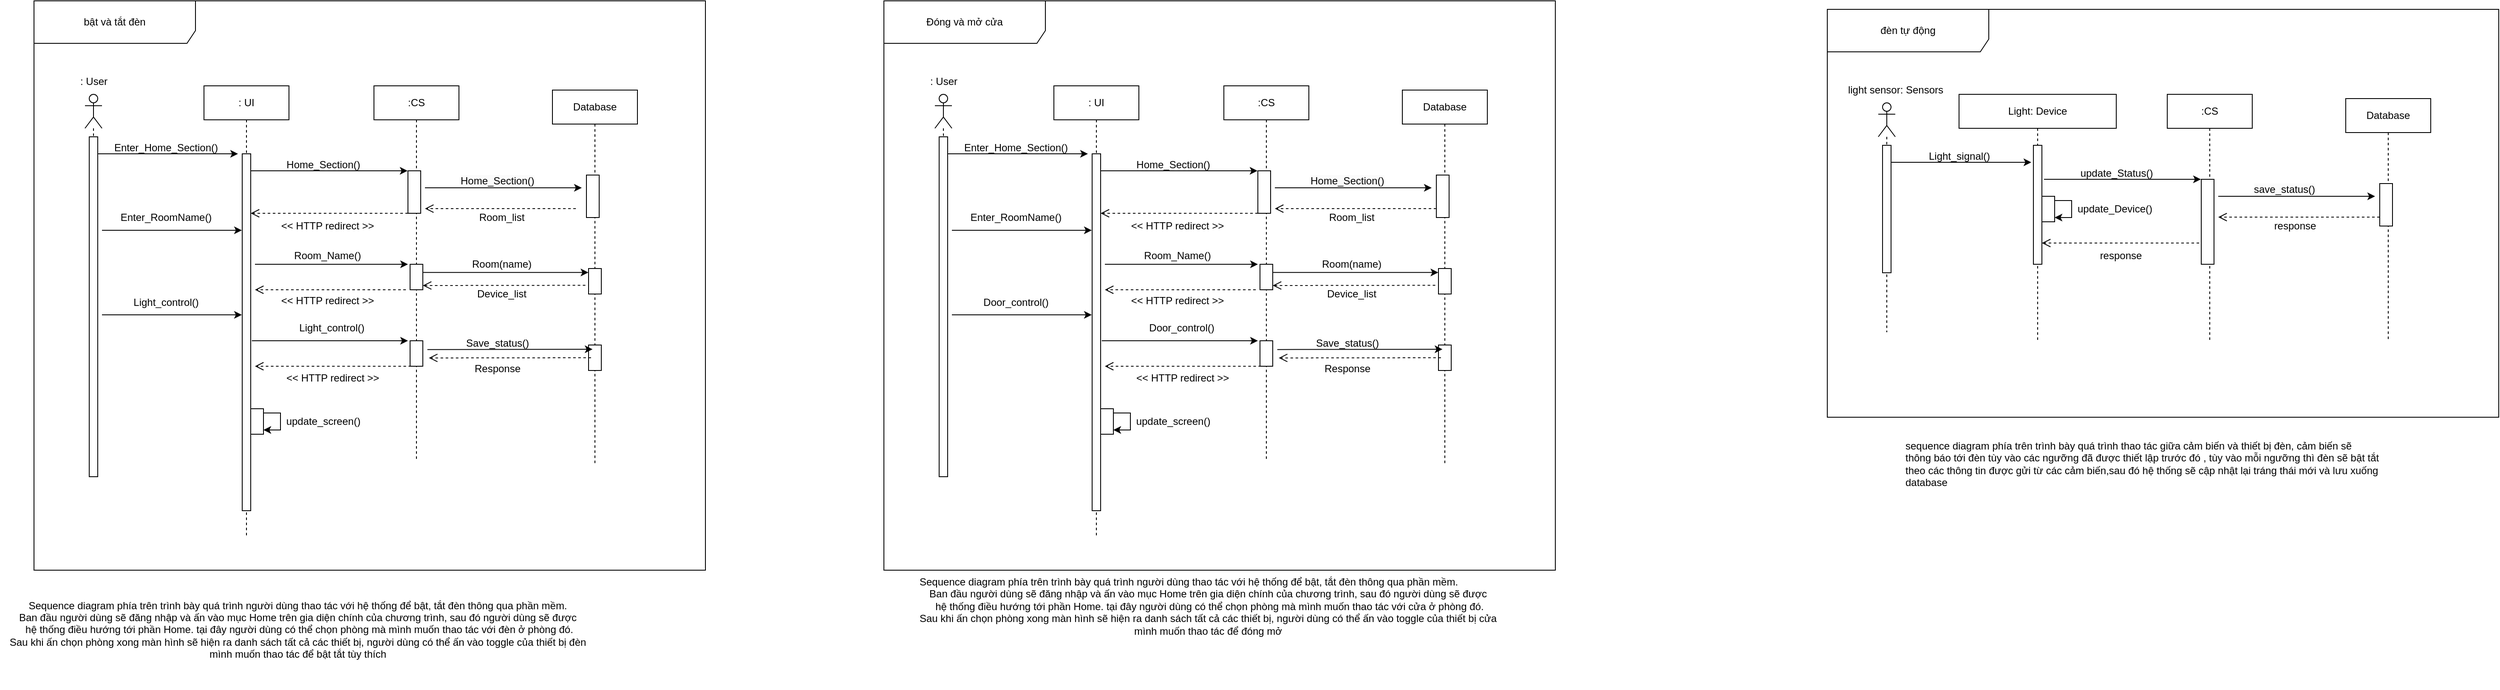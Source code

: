 <mxfile version="24.0.6" type="device">
  <diagram name="Page-1" id="2YBvvXClWsGukQMizWep">
    <mxGraphModel dx="2083" dy="1131" grid="1" gridSize="10" guides="1" tooltips="1" connect="1" arrows="1" fold="1" page="1" pageScale="1" pageWidth="850" pageHeight="1100" math="0" shadow="0">
      <root>
        <mxCell id="0" />
        <mxCell id="1" parent="0" />
        <mxCell id="_Eu1yd2ad-JNo8fmNDBH-31" value="bật và tắt đèn" style="shape=umlFrame;whiteSpace=wrap;html=1;pointerEvents=0;width=190;height=50;" parent="1" vertex="1">
          <mxGeometry x="100" y="180" width="790" height="670" as="geometry" />
        </mxCell>
        <mxCell id="_Eu1yd2ad-JNo8fmNDBH-32" value=": User" style="text;html=1;align=center;verticalAlign=middle;resizable=0;points=[];autosize=1;strokeColor=none;fillColor=none;" parent="1" vertex="1">
          <mxGeometry x="140" y="260" width="60" height="30" as="geometry" />
        </mxCell>
        <mxCell id="_Eu1yd2ad-JNo8fmNDBH-33" value="" style="shape=umlLifeline;perimeter=lifelinePerimeter;whiteSpace=wrap;html=1;container=1;dropTarget=0;collapsible=0;recursiveResize=0;outlineConnect=0;portConstraint=eastwest;newEdgeStyle={&quot;curved&quot;:0,&quot;rounded&quot;:0};participant=umlActor;" parent="1" vertex="1">
          <mxGeometry x="160" y="290" width="20" height="450" as="geometry" />
        </mxCell>
        <mxCell id="_Eu1yd2ad-JNo8fmNDBH-34" value="" style="html=1;points=[[0,0,0,0,5],[0,1,0,0,-5],[1,0,0,0,5],[1,1,0,0,-5]];perimeter=orthogonalPerimeter;outlineConnect=0;targetShapes=umlLifeline;portConstraint=eastwest;newEdgeStyle={&quot;curved&quot;:0,&quot;rounded&quot;:0};" parent="_Eu1yd2ad-JNo8fmNDBH-33" vertex="1">
          <mxGeometry x="5" y="50" width="10" height="400" as="geometry" />
        </mxCell>
        <mxCell id="_Eu1yd2ad-JNo8fmNDBH-35" value=":CS" style="shape=umlLifeline;perimeter=lifelinePerimeter;whiteSpace=wrap;html=1;container=1;dropTarget=0;collapsible=0;recursiveResize=0;outlineConnect=0;portConstraint=eastwest;newEdgeStyle={&quot;curved&quot;:0,&quot;rounded&quot;:0};" parent="1" vertex="1">
          <mxGeometry x="500" y="280" width="100" height="440" as="geometry" />
        </mxCell>
        <mxCell id="_Eu1yd2ad-JNo8fmNDBH-36" value="" style="html=1;points=[[0,0,0,0,5],[0,1,0,0,-5],[1,0,0,0,5],[1,1,0,0,-5]];perimeter=orthogonalPerimeter;outlineConnect=0;targetShapes=umlLifeline;portConstraint=eastwest;newEdgeStyle={&quot;curved&quot;:0,&quot;rounded&quot;:0};" parent="_Eu1yd2ad-JNo8fmNDBH-35" vertex="1">
          <mxGeometry x="40" y="100" width="15" height="50" as="geometry" />
        </mxCell>
        <mxCell id="_Eu1yd2ad-JNo8fmNDBH-37" value="" style="html=1;points=[[0,0,0,0,5],[0,1,0,0,-5],[1,0,0,0,5],[1,1,0,0,-5]];perimeter=orthogonalPerimeter;outlineConnect=0;targetShapes=umlLifeline;portConstraint=eastwest;newEdgeStyle={&quot;curved&quot;:0,&quot;rounded&quot;:0};" parent="_Eu1yd2ad-JNo8fmNDBH-35" vertex="1">
          <mxGeometry x="42.5" y="210" width="15" height="30" as="geometry" />
        </mxCell>
        <mxCell id="_Eu1yd2ad-JNo8fmNDBH-38" value="" style="html=1;points=[[0,0,0,0,5],[0,1,0,0,-5],[1,0,0,0,5],[1,1,0,0,-5]];perimeter=orthogonalPerimeter;outlineConnect=0;targetShapes=umlLifeline;portConstraint=eastwest;newEdgeStyle={&quot;curved&quot;:0,&quot;rounded&quot;:0};" parent="_Eu1yd2ad-JNo8fmNDBH-35" vertex="1">
          <mxGeometry x="42.5" y="300" width="15" height="30" as="geometry" />
        </mxCell>
        <mxCell id="_Eu1yd2ad-JNo8fmNDBH-39" value=": UI" style="shape=umlLifeline;perimeter=lifelinePerimeter;whiteSpace=wrap;html=1;container=1;dropTarget=0;collapsible=0;recursiveResize=0;outlineConnect=0;portConstraint=eastwest;newEdgeStyle={&quot;curved&quot;:0,&quot;rounded&quot;:0};" parent="1" vertex="1">
          <mxGeometry x="300" y="280" width="100" height="530" as="geometry" />
        </mxCell>
        <mxCell id="_Eu1yd2ad-JNo8fmNDBH-40" value="" style="html=1;points=[[0,0,0,0,5],[0,1,0,0,-5],[1,0,0,0,5],[1,1,0,0,-5]];perimeter=orthogonalPerimeter;outlineConnect=0;targetShapes=umlLifeline;portConstraint=eastwest;newEdgeStyle={&quot;curved&quot;:0,&quot;rounded&quot;:0};" parent="_Eu1yd2ad-JNo8fmNDBH-39" vertex="1">
          <mxGeometry x="45" y="80" width="10" height="420" as="geometry" />
        </mxCell>
        <mxCell id="_Eu1yd2ad-JNo8fmNDBH-75" value="" style="html=1;points=[[0,0,0,0,5],[0,1,0,0,-5],[1,0,0,0,5],[1,1,0,0,-5]];perimeter=orthogonalPerimeter;outlineConnect=0;targetShapes=umlLifeline;portConstraint=eastwest;newEdgeStyle={&quot;curved&quot;:0,&quot;rounded&quot;:0};" parent="_Eu1yd2ad-JNo8fmNDBH-39" vertex="1">
          <mxGeometry x="55" y="380" width="15" height="30" as="geometry" />
        </mxCell>
        <mxCell id="_Eu1yd2ad-JNo8fmNDBH-81" style="edgeStyle=orthogonalEdgeStyle;rounded=0;orthogonalLoop=1;jettySize=auto;html=1;curved=0;" parent="_Eu1yd2ad-JNo8fmNDBH-39" source="_Eu1yd2ad-JNo8fmNDBH-75" target="_Eu1yd2ad-JNo8fmNDBH-75" edge="1">
          <mxGeometry relative="1" as="geometry" />
        </mxCell>
        <mxCell id="_Eu1yd2ad-JNo8fmNDBH-41" value="" style="endArrow=classic;html=1;rounded=0;" parent="1" source="_Eu1yd2ad-JNo8fmNDBH-34" edge="1">
          <mxGeometry width="50" height="50" relative="1" as="geometry">
            <mxPoint x="330" y="410" as="sourcePoint" />
            <mxPoint x="340" y="360" as="targetPoint" />
          </mxGeometry>
        </mxCell>
        <mxCell id="_Eu1yd2ad-JNo8fmNDBH-42" value="Enter_Home_Section()" style="text;html=1;align=center;verticalAlign=middle;resizable=0;points=[];autosize=1;strokeColor=none;fillColor=none;" parent="1" vertex="1">
          <mxGeometry x="180" y="338" width="150" height="30" as="geometry" />
        </mxCell>
        <mxCell id="_Eu1yd2ad-JNo8fmNDBH-43" value="" style="endArrow=classic;html=1;rounded=0;" parent="1" edge="1">
          <mxGeometry width="50" height="50" relative="1" as="geometry">
            <mxPoint x="355" y="380" as="sourcePoint" />
            <mxPoint x="539.5" y="380" as="targetPoint" />
          </mxGeometry>
        </mxCell>
        <mxCell id="_Eu1yd2ad-JNo8fmNDBH-44" value="Home_Section()" style="text;html=1;align=center;verticalAlign=middle;resizable=0;points=[];autosize=1;strokeColor=none;fillColor=none;" parent="1" vertex="1">
          <mxGeometry x="385" y="358" width="110" height="30" as="geometry" />
        </mxCell>
        <mxCell id="_Eu1yd2ad-JNo8fmNDBH-45" value="" style="html=1;verticalAlign=bottom;endArrow=open;dashed=1;endSize=8;curved=0;rounded=0;exitX=0;exitY=1;exitDx=0;exitDy=-5;exitPerimeter=0;" parent="1" edge="1">
          <mxGeometry relative="1" as="geometry">
            <mxPoint x="540" y="430" as="sourcePoint" />
            <mxPoint x="355.0" y="430" as="targetPoint" />
          </mxGeometry>
        </mxCell>
        <mxCell id="_Eu1yd2ad-JNo8fmNDBH-46" value="&amp;lt;&amp;lt; HTTP redirect &amp;gt;&amp;gt;" style="text;html=1;align=center;verticalAlign=middle;resizable=0;points=[];autosize=1;strokeColor=none;fillColor=none;" parent="1" vertex="1">
          <mxGeometry x="380" y="430" width="130" height="30" as="geometry" />
        </mxCell>
        <mxCell id="_Eu1yd2ad-JNo8fmNDBH-47" value="" style="endArrow=classic;html=1;rounded=0;" parent="1" edge="1">
          <mxGeometry width="50" height="50" relative="1" as="geometry">
            <mxPoint x="360" y="490" as="sourcePoint" />
            <mxPoint x="540" y="490" as="targetPoint" />
            <Array as="points">
              <mxPoint x="450" y="490" />
            </Array>
          </mxGeometry>
        </mxCell>
        <mxCell id="_Eu1yd2ad-JNo8fmNDBH-48" value="Room_Name()" style="text;html=1;align=center;verticalAlign=middle;resizable=0;points=[];autosize=1;strokeColor=none;fillColor=none;" parent="1" vertex="1">
          <mxGeometry x="395" y="465" width="100" height="30" as="geometry" />
        </mxCell>
        <mxCell id="_Eu1yd2ad-JNo8fmNDBH-49" value="" style="html=1;verticalAlign=bottom;endArrow=open;dashed=1;endSize=8;curved=0;rounded=0;exitX=0;exitY=1;exitDx=0;exitDy=-5;exitPerimeter=0;" parent="1" edge="1">
          <mxGeometry relative="1" as="geometry">
            <mxPoint x="537.5" y="520" as="sourcePoint" />
            <mxPoint x="360" y="520" as="targetPoint" />
          </mxGeometry>
        </mxCell>
        <mxCell id="_Eu1yd2ad-JNo8fmNDBH-50" value="&amp;lt;&amp;lt; HTTP redirect &amp;gt;&amp;gt;" style="text;html=1;align=center;verticalAlign=middle;resizable=0;points=[];autosize=1;strokeColor=none;fillColor=none;" parent="1" vertex="1">
          <mxGeometry x="380" y="517.5" width="130" height="30" as="geometry" />
        </mxCell>
        <mxCell id="_Eu1yd2ad-JNo8fmNDBH-54" value="" style="endArrow=classic;html=1;rounded=0;" parent="1" edge="1">
          <mxGeometry width="50" height="50" relative="1" as="geometry">
            <mxPoint x="180" y="549.5" as="sourcePoint" />
            <mxPoint x="344.5" y="549.5" as="targetPoint" />
          </mxGeometry>
        </mxCell>
        <mxCell id="_Eu1yd2ad-JNo8fmNDBH-55" value="" style="endArrow=classic;html=1;rounded=0;" parent="1" edge="1">
          <mxGeometry width="50" height="50" relative="1" as="geometry">
            <mxPoint x="356.38" y="580" as="sourcePoint" />
            <mxPoint x="540" y="580" as="targetPoint" />
          </mxGeometry>
        </mxCell>
        <mxCell id="_Eu1yd2ad-JNo8fmNDBH-57" value="" style="html=1;verticalAlign=bottom;endArrow=open;dashed=1;endSize=8;curved=0;rounded=0;exitX=0;exitY=1;exitDx=0;exitDy=-5;exitPerimeter=0;" parent="1" edge="1">
          <mxGeometry relative="1" as="geometry">
            <mxPoint x="543.75" y="610" as="sourcePoint" />
            <mxPoint x="360" y="610" as="targetPoint" />
          </mxGeometry>
        </mxCell>
        <mxCell id="_Eu1yd2ad-JNo8fmNDBH-58" value="&lt;span style=&quot;text-align: center; text-wrap: nowrap;&quot;&gt;&amp;lt;&amp;lt; HTTP redirect &amp;gt;&amp;gt;&lt;/span&gt;" style="text;whiteSpace=wrap;html=1;" parent="1" vertex="1">
          <mxGeometry x="395" y="610" width="110" height="30" as="geometry" />
        </mxCell>
        <mxCell id="_Eu1yd2ad-JNo8fmNDBH-61" value="" style="endArrow=classic;html=1;rounded=0;" parent="1" edge="1">
          <mxGeometry width="50" height="50" relative="1" as="geometry">
            <mxPoint x="180" y="450" as="sourcePoint" />
            <mxPoint x="344.5" y="450" as="targetPoint" />
          </mxGeometry>
        </mxCell>
        <mxCell id="_Eu1yd2ad-JNo8fmNDBH-62" value="Enter_RoomName()" style="text;html=1;align=center;verticalAlign=middle;resizable=0;points=[];autosize=1;strokeColor=none;fillColor=none;" parent="1" vertex="1">
          <mxGeometry x="190" y="420" width="130" height="30" as="geometry" />
        </mxCell>
        <mxCell id="_Eu1yd2ad-JNo8fmNDBH-64" value="Light_control()" style="text;html=1;align=center;verticalAlign=middle;resizable=0;points=[];autosize=1;strokeColor=none;fillColor=none;" parent="1" vertex="1">
          <mxGeometry x="205" y="520" width="100" height="30" as="geometry" />
        </mxCell>
        <mxCell id="_Eu1yd2ad-JNo8fmNDBH-66" value="Light_control()" style="text;html=1;align=center;verticalAlign=middle;resizable=0;points=[];autosize=1;strokeColor=none;fillColor=none;" parent="1" vertex="1">
          <mxGeometry x="400" y="550" width="100" height="30" as="geometry" />
        </mxCell>
        <mxCell id="_Eu1yd2ad-JNo8fmNDBH-82" value="update_screen()" style="text;html=1;align=center;verticalAlign=middle;resizable=0;points=[];autosize=1;strokeColor=none;fillColor=none;" parent="1" vertex="1">
          <mxGeometry x="385" y="660" width="110" height="30" as="geometry" />
        </mxCell>
        <mxCell id="_Eu1yd2ad-JNo8fmNDBH-124" value="Sequence diagram phía trên trình bày quá trình người dùng thao tác với hệ thống để bật, tắt đèn thông qua phần mềm.&lt;div&gt;Ban đầu người dùng sẽ đăng nhập và ấn vào mục Home trên gia diện chính của chương trình, sau đó người dùng sẽ được&lt;/div&gt;&lt;div&gt;&amp;nbsp;hệ thống điều hướng tới phần Home. tại đây người dùng có thể chọn phòng mà mình muốn thao tác với đèn ở phòng đó.&lt;/div&gt;&lt;div&gt;Sau khi ấn chọn phòng xong màn hình sẽ hiện ra&lt;span style=&quot;background-color: initial;&quot;&gt;&amp;nbsp;danh sách tất cả các thiết bị, người dùng có thể ấn vào toggle của thiết bị đèn&lt;br&gt;&lt;/span&gt;&lt;/div&gt;&lt;div&gt;&lt;span style=&quot;background-color: initial;&quot;&gt;mình muốn thao tác để bật tắt tùy thích&lt;/span&gt;&lt;/div&gt;" style="text;html=1;align=center;verticalAlign=middle;resizable=0;points=[];autosize=1;strokeColor=none;fillColor=none;" parent="1" vertex="1">
          <mxGeometry x="60" y="875" width="700" height="90" as="geometry" />
        </mxCell>
        <mxCell id="_Eu1yd2ad-JNo8fmNDBH-125" value="&lt;span style=&quot;text-align: center; text-wrap: nowrap;&quot;&gt;Sequence diagram phía trên trình bày quá trình người dùng thao tác với hệ thống để bật, tắt đèn thông qua phần mềm.&lt;/span&gt;&lt;div style=&quot;text-align: center; text-wrap: nowrap;&quot;&gt;Ban đầu người dùng sẽ đăng nhập và ấn vào mục Home trên gia diện chính của chương trình, sau đó người dùng sẽ được&lt;/div&gt;&lt;div style=&quot;text-align: center; text-wrap: nowrap;&quot;&gt;&amp;nbsp;hệ thống điều hướng tới phần Home. tại đây người dùng có thể chọn phòng mà mình muốn thao tác với cửa ở phòng đó.&lt;/div&gt;&lt;div style=&quot;text-align: center; text-wrap: nowrap;&quot;&gt;Sau khi ấn chọn phòng xong màn hình sẽ hiện ra&lt;span style=&quot;background-color: initial;&quot;&gt;&amp;nbsp;danh sách tất cả các thiết bị, người dùng có thể ấn vào toggle của thiết bị cửa&lt;br&gt;&lt;/span&gt;&lt;/div&gt;&lt;div style=&quot;text-align: center; text-wrap: nowrap;&quot;&gt;&lt;span style=&quot;background-color: initial;&quot;&gt;mình muốn thao tác để đóng mở&lt;/span&gt;&lt;/div&gt;" style="text;whiteSpace=wrap;html=1;" parent="1" vertex="1">
          <mxGeometry x="1140" y="850" width="560" height="140" as="geometry" />
        </mxCell>
        <mxCell id="5Cjp9I5pyACo7yUGSghk-1" value="Database" style="shape=umlLifeline;perimeter=lifelinePerimeter;whiteSpace=wrap;html=1;container=1;dropTarget=0;collapsible=0;recursiveResize=0;outlineConnect=0;portConstraint=eastwest;newEdgeStyle={&quot;curved&quot;:0,&quot;rounded&quot;:0};" vertex="1" parent="1">
          <mxGeometry x="710" y="285" width="100" height="440" as="geometry" />
        </mxCell>
        <mxCell id="5Cjp9I5pyACo7yUGSghk-2" value="" style="html=1;points=[[0,0,0,0,5],[0,1,0,0,-5],[1,0,0,0,5],[1,1,0,0,-5]];perimeter=orthogonalPerimeter;outlineConnect=0;targetShapes=umlLifeline;portConstraint=eastwest;newEdgeStyle={&quot;curved&quot;:0,&quot;rounded&quot;:0};" vertex="1" parent="5Cjp9I5pyACo7yUGSghk-1">
          <mxGeometry x="40" y="100" width="15" height="50" as="geometry" />
        </mxCell>
        <mxCell id="5Cjp9I5pyACo7yUGSghk-3" value="" style="html=1;points=[[0,0,0,0,5],[0,1,0,0,-5],[1,0,0,0,5],[1,1,0,0,-5]];perimeter=orthogonalPerimeter;outlineConnect=0;targetShapes=umlLifeline;portConstraint=eastwest;newEdgeStyle={&quot;curved&quot;:0,&quot;rounded&quot;:0};" vertex="1" parent="5Cjp9I5pyACo7yUGSghk-1">
          <mxGeometry x="42.5" y="210" width="15" height="30" as="geometry" />
        </mxCell>
        <mxCell id="5Cjp9I5pyACo7yUGSghk-4" value="" style="html=1;points=[[0,0,0,0,5],[0,1,0,0,-5],[1,0,0,0,5],[1,1,0,0,-5]];perimeter=orthogonalPerimeter;outlineConnect=0;targetShapes=umlLifeline;portConstraint=eastwest;newEdgeStyle={&quot;curved&quot;:0,&quot;rounded&quot;:0};" vertex="1" parent="5Cjp9I5pyACo7yUGSghk-1">
          <mxGeometry x="42.5" y="300" width="15" height="30" as="geometry" />
        </mxCell>
        <mxCell id="5Cjp9I5pyACo7yUGSghk-6" value="" style="endArrow=classic;html=1;rounded=0;" edge="1" parent="1">
          <mxGeometry width="50" height="50" relative="1" as="geometry">
            <mxPoint x="560" y="400" as="sourcePoint" />
            <mxPoint x="744.5" y="400" as="targetPoint" />
          </mxGeometry>
        </mxCell>
        <mxCell id="5Cjp9I5pyACo7yUGSghk-7" value="&lt;span style=&quot;color: rgb(0, 0, 0); font-family: Helvetica; font-size: 12px; font-style: normal; font-variant-ligatures: normal; font-variant-caps: normal; font-weight: 400; letter-spacing: normal; orphans: 2; text-align: center; text-indent: 0px; text-transform: none; widows: 2; word-spacing: 0px; -webkit-text-stroke-width: 0px; white-space: nowrap; background-color: rgb(251, 251, 251); text-decoration-thickness: initial; text-decoration-style: initial; text-decoration-color: initial; display: inline !important; float: none;&quot;&gt;Home_Section()&lt;/span&gt;" style="text;whiteSpace=wrap;html=1;" vertex="1" parent="1">
          <mxGeometry x="600" y="378" width="120" height="40" as="geometry" />
        </mxCell>
        <mxCell id="5Cjp9I5pyACo7yUGSghk-9" value="" style="html=1;verticalAlign=bottom;endArrow=open;dashed=1;endSize=8;curved=0;rounded=0;exitX=0;exitY=1;exitDx=0;exitDy=-5;exitPerimeter=0;" edge="1" parent="1">
          <mxGeometry relative="1" as="geometry">
            <mxPoint x="737.5" y="424.5" as="sourcePoint" />
            <mxPoint x="560" y="424.5" as="targetPoint" />
          </mxGeometry>
        </mxCell>
        <mxCell id="5Cjp9I5pyACo7yUGSghk-10" value="Room_list" style="text;html=1;align=center;verticalAlign=middle;resizable=0;points=[];autosize=1;strokeColor=none;fillColor=none;" vertex="1" parent="1">
          <mxGeometry x="610" y="420" width="80" height="30" as="geometry" />
        </mxCell>
        <mxCell id="5Cjp9I5pyACo7yUGSghk-11" value="" style="endArrow=classic;html=1;rounded=0;" edge="1" parent="1" source="_Eu1yd2ad-JNo8fmNDBH-37">
          <mxGeometry width="50" height="50" relative="1" as="geometry">
            <mxPoint x="567.75" y="499.66" as="sourcePoint" />
            <mxPoint x="752.25" y="499.66" as="targetPoint" />
          </mxGeometry>
        </mxCell>
        <mxCell id="5Cjp9I5pyACo7yUGSghk-12" value="Room(name)" style="text;html=1;align=center;verticalAlign=middle;resizable=0;points=[];autosize=1;strokeColor=none;fillColor=none;" vertex="1" parent="1">
          <mxGeometry x="605" y="475" width="90" height="30" as="geometry" />
        </mxCell>
        <mxCell id="5Cjp9I5pyACo7yUGSghk-13" value="" style="html=1;verticalAlign=bottom;endArrow=open;dashed=1;endSize=8;curved=0;rounded=0;exitX=0;exitY=1;exitDx=0;exitDy=-5;exitPerimeter=0;entryX=1;entryY=1;entryDx=0;entryDy=-5;entryPerimeter=0;" edge="1" parent="1" target="_Eu1yd2ad-JNo8fmNDBH-37">
          <mxGeometry relative="1" as="geometry">
            <mxPoint x="748.75" y="514.76" as="sourcePoint" />
            <mxPoint x="571.25" y="514.76" as="targetPoint" />
          </mxGeometry>
        </mxCell>
        <mxCell id="5Cjp9I5pyACo7yUGSghk-14" value="Device_list" style="text;html=1;align=center;verticalAlign=middle;resizable=0;points=[];autosize=1;strokeColor=none;fillColor=none;" vertex="1" parent="1">
          <mxGeometry x="610" y="510" width="80" height="30" as="geometry" />
        </mxCell>
        <mxCell id="5Cjp9I5pyACo7yUGSghk-15" value="" style="endArrow=classic;html=1;rounded=0;" edge="1" parent="1">
          <mxGeometry width="50" height="50" relative="1" as="geometry">
            <mxPoint x="562.88" y="590.34" as="sourcePoint" />
            <mxPoint x="757.13" y="590" as="targetPoint" />
          </mxGeometry>
        </mxCell>
        <mxCell id="5Cjp9I5pyACo7yUGSghk-16" value="Save_status()" style="text;html=1;align=center;verticalAlign=middle;resizable=0;points=[];autosize=1;strokeColor=none;fillColor=none;" vertex="1" parent="1">
          <mxGeometry x="595" y="568" width="100" height="30" as="geometry" />
        </mxCell>
        <mxCell id="5Cjp9I5pyACo7yUGSghk-17" value="" style="html=1;verticalAlign=bottom;endArrow=open;dashed=1;endSize=8;curved=0;rounded=0;exitX=0;exitY=1;exitDx=0;exitDy=-5;exitPerimeter=0;entryX=1;entryY=1;entryDx=0;entryDy=-5;entryPerimeter=0;" edge="1" parent="1">
          <mxGeometry relative="1" as="geometry">
            <mxPoint x="755.38" y="600" as="sourcePoint" />
            <mxPoint x="564.63" y="600.24" as="targetPoint" />
          </mxGeometry>
        </mxCell>
        <mxCell id="5Cjp9I5pyACo7yUGSghk-18" value="Response" style="text;html=1;align=center;verticalAlign=middle;resizable=0;points=[];autosize=1;strokeColor=none;fillColor=none;" vertex="1" parent="1">
          <mxGeometry x="605" y="598" width="80" height="30" as="geometry" />
        </mxCell>
        <mxCell id="5Cjp9I5pyACo7yUGSghk-19" value="Đóng và mở cửa" style="shape=umlFrame;whiteSpace=wrap;html=1;pointerEvents=0;width=190;height=50;" vertex="1" parent="1">
          <mxGeometry x="1100" y="180" width="790" height="670" as="geometry" />
        </mxCell>
        <mxCell id="5Cjp9I5pyACo7yUGSghk-20" value=": User" style="text;html=1;align=center;verticalAlign=middle;resizable=0;points=[];autosize=1;strokeColor=none;fillColor=none;" vertex="1" parent="1">
          <mxGeometry x="1140" y="260" width="60" height="30" as="geometry" />
        </mxCell>
        <mxCell id="5Cjp9I5pyACo7yUGSghk-21" value="" style="shape=umlLifeline;perimeter=lifelinePerimeter;whiteSpace=wrap;html=1;container=1;dropTarget=0;collapsible=0;recursiveResize=0;outlineConnect=0;portConstraint=eastwest;newEdgeStyle={&quot;curved&quot;:0,&quot;rounded&quot;:0};participant=umlActor;" vertex="1" parent="1">
          <mxGeometry x="1160" y="290" width="20" height="450" as="geometry" />
        </mxCell>
        <mxCell id="5Cjp9I5pyACo7yUGSghk-22" value="" style="html=1;points=[[0,0,0,0,5],[0,1,0,0,-5],[1,0,0,0,5],[1,1,0,0,-5]];perimeter=orthogonalPerimeter;outlineConnect=0;targetShapes=umlLifeline;portConstraint=eastwest;newEdgeStyle={&quot;curved&quot;:0,&quot;rounded&quot;:0};" vertex="1" parent="5Cjp9I5pyACo7yUGSghk-21">
          <mxGeometry x="5" y="50" width="10" height="400" as="geometry" />
        </mxCell>
        <mxCell id="5Cjp9I5pyACo7yUGSghk-23" value=":CS" style="shape=umlLifeline;perimeter=lifelinePerimeter;whiteSpace=wrap;html=1;container=1;dropTarget=0;collapsible=0;recursiveResize=0;outlineConnect=0;portConstraint=eastwest;newEdgeStyle={&quot;curved&quot;:0,&quot;rounded&quot;:0};" vertex="1" parent="1">
          <mxGeometry x="1500" y="280" width="100" height="440" as="geometry" />
        </mxCell>
        <mxCell id="5Cjp9I5pyACo7yUGSghk-24" value="" style="html=1;points=[[0,0,0,0,5],[0,1,0,0,-5],[1,0,0,0,5],[1,1,0,0,-5]];perimeter=orthogonalPerimeter;outlineConnect=0;targetShapes=umlLifeline;portConstraint=eastwest;newEdgeStyle={&quot;curved&quot;:0,&quot;rounded&quot;:0};" vertex="1" parent="5Cjp9I5pyACo7yUGSghk-23">
          <mxGeometry x="40" y="100" width="15" height="50" as="geometry" />
        </mxCell>
        <mxCell id="5Cjp9I5pyACo7yUGSghk-25" value="" style="html=1;points=[[0,0,0,0,5],[0,1,0,0,-5],[1,0,0,0,5],[1,1,0,0,-5]];perimeter=orthogonalPerimeter;outlineConnect=0;targetShapes=umlLifeline;portConstraint=eastwest;newEdgeStyle={&quot;curved&quot;:0,&quot;rounded&quot;:0};" vertex="1" parent="5Cjp9I5pyACo7yUGSghk-23">
          <mxGeometry x="42.5" y="210" width="15" height="30" as="geometry" />
        </mxCell>
        <mxCell id="5Cjp9I5pyACo7yUGSghk-26" value="" style="html=1;points=[[0,0,0,0,5],[0,1,0,0,-5],[1,0,0,0,5],[1,1,0,0,-5]];perimeter=orthogonalPerimeter;outlineConnect=0;targetShapes=umlLifeline;portConstraint=eastwest;newEdgeStyle={&quot;curved&quot;:0,&quot;rounded&quot;:0};" vertex="1" parent="5Cjp9I5pyACo7yUGSghk-23">
          <mxGeometry x="42.5" y="300" width="15" height="30" as="geometry" />
        </mxCell>
        <mxCell id="5Cjp9I5pyACo7yUGSghk-27" value=": UI" style="shape=umlLifeline;perimeter=lifelinePerimeter;whiteSpace=wrap;html=1;container=1;dropTarget=0;collapsible=0;recursiveResize=0;outlineConnect=0;portConstraint=eastwest;newEdgeStyle={&quot;curved&quot;:0,&quot;rounded&quot;:0};" vertex="1" parent="1">
          <mxGeometry x="1300" y="280" width="100" height="530" as="geometry" />
        </mxCell>
        <mxCell id="5Cjp9I5pyACo7yUGSghk-28" value="" style="html=1;points=[[0,0,0,0,5],[0,1,0,0,-5],[1,0,0,0,5],[1,1,0,0,-5]];perimeter=orthogonalPerimeter;outlineConnect=0;targetShapes=umlLifeline;portConstraint=eastwest;newEdgeStyle={&quot;curved&quot;:0,&quot;rounded&quot;:0};" vertex="1" parent="5Cjp9I5pyACo7yUGSghk-27">
          <mxGeometry x="45" y="80" width="10" height="420" as="geometry" />
        </mxCell>
        <mxCell id="5Cjp9I5pyACo7yUGSghk-29" value="" style="html=1;points=[[0,0,0,0,5],[0,1,0,0,-5],[1,0,0,0,5],[1,1,0,0,-5]];perimeter=orthogonalPerimeter;outlineConnect=0;targetShapes=umlLifeline;portConstraint=eastwest;newEdgeStyle={&quot;curved&quot;:0,&quot;rounded&quot;:0};" vertex="1" parent="5Cjp9I5pyACo7yUGSghk-27">
          <mxGeometry x="55" y="380" width="15" height="30" as="geometry" />
        </mxCell>
        <mxCell id="5Cjp9I5pyACo7yUGSghk-30" style="edgeStyle=orthogonalEdgeStyle;rounded=0;orthogonalLoop=1;jettySize=auto;html=1;curved=0;" edge="1" parent="5Cjp9I5pyACo7yUGSghk-27" source="5Cjp9I5pyACo7yUGSghk-29" target="5Cjp9I5pyACo7yUGSghk-29">
          <mxGeometry relative="1" as="geometry" />
        </mxCell>
        <mxCell id="5Cjp9I5pyACo7yUGSghk-31" value="" style="endArrow=classic;html=1;rounded=0;" edge="1" parent="1" source="5Cjp9I5pyACo7yUGSghk-22">
          <mxGeometry width="50" height="50" relative="1" as="geometry">
            <mxPoint x="1330" y="410" as="sourcePoint" />
            <mxPoint x="1340" y="360" as="targetPoint" />
          </mxGeometry>
        </mxCell>
        <mxCell id="5Cjp9I5pyACo7yUGSghk-32" value="Enter_Home_Section()" style="text;html=1;align=center;verticalAlign=middle;resizable=0;points=[];autosize=1;strokeColor=none;fillColor=none;" vertex="1" parent="1">
          <mxGeometry x="1180" y="338" width="150" height="30" as="geometry" />
        </mxCell>
        <mxCell id="5Cjp9I5pyACo7yUGSghk-33" value="" style="endArrow=classic;html=1;rounded=0;" edge="1" parent="1">
          <mxGeometry width="50" height="50" relative="1" as="geometry">
            <mxPoint x="1355" y="380" as="sourcePoint" />
            <mxPoint x="1539.5" y="380" as="targetPoint" />
          </mxGeometry>
        </mxCell>
        <mxCell id="5Cjp9I5pyACo7yUGSghk-34" value="Home_Section()" style="text;html=1;align=center;verticalAlign=middle;resizable=0;points=[];autosize=1;strokeColor=none;fillColor=none;" vertex="1" parent="1">
          <mxGeometry x="1385" y="358" width="110" height="30" as="geometry" />
        </mxCell>
        <mxCell id="5Cjp9I5pyACo7yUGSghk-35" value="" style="html=1;verticalAlign=bottom;endArrow=open;dashed=1;endSize=8;curved=0;rounded=0;exitX=0;exitY=1;exitDx=0;exitDy=-5;exitPerimeter=0;" edge="1" parent="1">
          <mxGeometry relative="1" as="geometry">
            <mxPoint x="1540" y="430" as="sourcePoint" />
            <mxPoint x="1355" y="430" as="targetPoint" />
          </mxGeometry>
        </mxCell>
        <mxCell id="5Cjp9I5pyACo7yUGSghk-36" value="&amp;lt;&amp;lt; HTTP redirect &amp;gt;&amp;gt;" style="text;html=1;align=center;verticalAlign=middle;resizable=0;points=[];autosize=1;strokeColor=none;fillColor=none;" vertex="1" parent="1">
          <mxGeometry x="1380" y="430" width="130" height="30" as="geometry" />
        </mxCell>
        <mxCell id="5Cjp9I5pyACo7yUGSghk-37" value="" style="endArrow=classic;html=1;rounded=0;" edge="1" parent="1">
          <mxGeometry width="50" height="50" relative="1" as="geometry">
            <mxPoint x="1360" y="490" as="sourcePoint" />
            <mxPoint x="1540" y="490" as="targetPoint" />
            <Array as="points">
              <mxPoint x="1450" y="490" />
            </Array>
          </mxGeometry>
        </mxCell>
        <mxCell id="5Cjp9I5pyACo7yUGSghk-38" value="Room_Name()" style="text;html=1;align=center;verticalAlign=middle;resizable=0;points=[];autosize=1;strokeColor=none;fillColor=none;" vertex="1" parent="1">
          <mxGeometry x="1395" y="465" width="100" height="30" as="geometry" />
        </mxCell>
        <mxCell id="5Cjp9I5pyACo7yUGSghk-39" value="" style="html=1;verticalAlign=bottom;endArrow=open;dashed=1;endSize=8;curved=0;rounded=0;exitX=0;exitY=1;exitDx=0;exitDy=-5;exitPerimeter=0;" edge="1" parent="1">
          <mxGeometry relative="1" as="geometry">
            <mxPoint x="1537.5" y="520" as="sourcePoint" />
            <mxPoint x="1360" y="520" as="targetPoint" />
          </mxGeometry>
        </mxCell>
        <mxCell id="5Cjp9I5pyACo7yUGSghk-40" value="&amp;lt;&amp;lt; HTTP redirect &amp;gt;&amp;gt;" style="text;html=1;align=center;verticalAlign=middle;resizable=0;points=[];autosize=1;strokeColor=none;fillColor=none;" vertex="1" parent="1">
          <mxGeometry x="1380" y="517.5" width="130" height="30" as="geometry" />
        </mxCell>
        <mxCell id="5Cjp9I5pyACo7yUGSghk-41" value="" style="endArrow=classic;html=1;rounded=0;" edge="1" parent="1">
          <mxGeometry width="50" height="50" relative="1" as="geometry">
            <mxPoint x="1180" y="549.5" as="sourcePoint" />
            <mxPoint x="1344.5" y="549.5" as="targetPoint" />
          </mxGeometry>
        </mxCell>
        <mxCell id="5Cjp9I5pyACo7yUGSghk-42" value="" style="endArrow=classic;html=1;rounded=0;" edge="1" parent="1">
          <mxGeometry width="50" height="50" relative="1" as="geometry">
            <mxPoint x="1356.38" y="580" as="sourcePoint" />
            <mxPoint x="1540" y="580" as="targetPoint" />
          </mxGeometry>
        </mxCell>
        <mxCell id="5Cjp9I5pyACo7yUGSghk-43" value="" style="html=1;verticalAlign=bottom;endArrow=open;dashed=1;endSize=8;curved=0;rounded=0;exitX=0;exitY=1;exitDx=0;exitDy=-5;exitPerimeter=0;" edge="1" parent="1">
          <mxGeometry relative="1" as="geometry">
            <mxPoint x="1543.75" y="610" as="sourcePoint" />
            <mxPoint x="1360" y="610" as="targetPoint" />
          </mxGeometry>
        </mxCell>
        <mxCell id="5Cjp9I5pyACo7yUGSghk-44" value="&lt;span style=&quot;text-align: center; text-wrap: nowrap;&quot;&gt;&amp;lt;&amp;lt; HTTP redirect &amp;gt;&amp;gt;&lt;/span&gt;" style="text;whiteSpace=wrap;html=1;" vertex="1" parent="1">
          <mxGeometry x="1395" y="610" width="110" height="30" as="geometry" />
        </mxCell>
        <mxCell id="5Cjp9I5pyACo7yUGSghk-45" value="" style="endArrow=classic;html=1;rounded=0;" edge="1" parent="1">
          <mxGeometry width="50" height="50" relative="1" as="geometry">
            <mxPoint x="1180" y="450" as="sourcePoint" />
            <mxPoint x="1344.5" y="450" as="targetPoint" />
          </mxGeometry>
        </mxCell>
        <mxCell id="5Cjp9I5pyACo7yUGSghk-46" value="Enter_RoomName()" style="text;html=1;align=center;verticalAlign=middle;resizable=0;points=[];autosize=1;strokeColor=none;fillColor=none;" vertex="1" parent="1">
          <mxGeometry x="1190" y="420" width="130" height="30" as="geometry" />
        </mxCell>
        <mxCell id="5Cjp9I5pyACo7yUGSghk-47" value="Door_control()" style="text;html=1;align=center;verticalAlign=middle;resizable=0;points=[];autosize=1;strokeColor=none;fillColor=none;" vertex="1" parent="1">
          <mxGeometry x="1205" y="520" width="100" height="30" as="geometry" />
        </mxCell>
        <mxCell id="5Cjp9I5pyACo7yUGSghk-48" value="Door_control()" style="text;html=1;align=center;verticalAlign=middle;resizable=0;points=[];autosize=1;strokeColor=none;fillColor=none;" vertex="1" parent="1">
          <mxGeometry x="1400" y="550" width="100" height="30" as="geometry" />
        </mxCell>
        <mxCell id="5Cjp9I5pyACo7yUGSghk-49" value="update_screen()" style="text;html=1;align=center;verticalAlign=middle;resizable=0;points=[];autosize=1;strokeColor=none;fillColor=none;" vertex="1" parent="1">
          <mxGeometry x="1385" y="660" width="110" height="30" as="geometry" />
        </mxCell>
        <mxCell id="5Cjp9I5pyACo7yUGSghk-50" value="Database" style="shape=umlLifeline;perimeter=lifelinePerimeter;whiteSpace=wrap;html=1;container=1;dropTarget=0;collapsible=0;recursiveResize=0;outlineConnect=0;portConstraint=eastwest;newEdgeStyle={&quot;curved&quot;:0,&quot;rounded&quot;:0};" vertex="1" parent="1">
          <mxGeometry x="1710" y="285" width="100" height="440" as="geometry" />
        </mxCell>
        <mxCell id="5Cjp9I5pyACo7yUGSghk-51" value="" style="html=1;points=[[0,0,0,0,5],[0,1,0,0,-5],[1,0,0,0,5],[1,1,0,0,-5]];perimeter=orthogonalPerimeter;outlineConnect=0;targetShapes=umlLifeline;portConstraint=eastwest;newEdgeStyle={&quot;curved&quot;:0,&quot;rounded&quot;:0};" vertex="1" parent="5Cjp9I5pyACo7yUGSghk-50">
          <mxGeometry x="40" y="100" width="15" height="50" as="geometry" />
        </mxCell>
        <mxCell id="5Cjp9I5pyACo7yUGSghk-52" value="" style="html=1;points=[[0,0,0,0,5],[0,1,0,0,-5],[1,0,0,0,5],[1,1,0,0,-5]];perimeter=orthogonalPerimeter;outlineConnect=0;targetShapes=umlLifeline;portConstraint=eastwest;newEdgeStyle={&quot;curved&quot;:0,&quot;rounded&quot;:0};" vertex="1" parent="5Cjp9I5pyACo7yUGSghk-50">
          <mxGeometry x="42.5" y="210" width="15" height="30" as="geometry" />
        </mxCell>
        <mxCell id="5Cjp9I5pyACo7yUGSghk-53" value="" style="html=1;points=[[0,0,0,0,5],[0,1,0,0,-5],[1,0,0,0,5],[1,1,0,0,-5]];perimeter=orthogonalPerimeter;outlineConnect=0;targetShapes=umlLifeline;portConstraint=eastwest;newEdgeStyle={&quot;curved&quot;:0,&quot;rounded&quot;:0};" vertex="1" parent="5Cjp9I5pyACo7yUGSghk-50">
          <mxGeometry x="42.5" y="300" width="15" height="30" as="geometry" />
        </mxCell>
        <mxCell id="5Cjp9I5pyACo7yUGSghk-54" value="" style="endArrow=classic;html=1;rounded=0;" edge="1" parent="1">
          <mxGeometry width="50" height="50" relative="1" as="geometry">
            <mxPoint x="1560" y="400" as="sourcePoint" />
            <mxPoint x="1744.5" y="400" as="targetPoint" />
          </mxGeometry>
        </mxCell>
        <mxCell id="5Cjp9I5pyACo7yUGSghk-55" value="&lt;span style=&quot;color: rgb(0, 0, 0); font-family: Helvetica; font-size: 12px; font-style: normal; font-variant-ligatures: normal; font-variant-caps: normal; font-weight: 400; letter-spacing: normal; orphans: 2; text-align: center; text-indent: 0px; text-transform: none; widows: 2; word-spacing: 0px; -webkit-text-stroke-width: 0px; white-space: nowrap; background-color: rgb(251, 251, 251); text-decoration-thickness: initial; text-decoration-style: initial; text-decoration-color: initial; display: inline !important; float: none;&quot;&gt;Home_Section()&lt;/span&gt;" style="text;whiteSpace=wrap;html=1;" vertex="1" parent="1">
          <mxGeometry x="1600" y="378" width="120" height="40" as="geometry" />
        </mxCell>
        <mxCell id="5Cjp9I5pyACo7yUGSghk-56" value="" style="html=1;verticalAlign=bottom;endArrow=open;dashed=1;endSize=8;curved=0;rounded=0;" edge="1" parent="1" source="5Cjp9I5pyACo7yUGSghk-51">
          <mxGeometry relative="1" as="geometry">
            <mxPoint x="1737.5" y="424.5" as="sourcePoint" />
            <mxPoint x="1560" y="424.5" as="targetPoint" />
          </mxGeometry>
        </mxCell>
        <mxCell id="5Cjp9I5pyACo7yUGSghk-57" value="Room_list" style="text;html=1;align=center;verticalAlign=middle;resizable=0;points=[];autosize=1;strokeColor=none;fillColor=none;" vertex="1" parent="1">
          <mxGeometry x="1610" y="420" width="80" height="30" as="geometry" />
        </mxCell>
        <mxCell id="5Cjp9I5pyACo7yUGSghk-58" value="" style="endArrow=classic;html=1;rounded=0;" edge="1" parent="1" source="5Cjp9I5pyACo7yUGSghk-25">
          <mxGeometry width="50" height="50" relative="1" as="geometry">
            <mxPoint x="1567.75" y="499.66" as="sourcePoint" />
            <mxPoint x="1752.25" y="499.66" as="targetPoint" />
          </mxGeometry>
        </mxCell>
        <mxCell id="5Cjp9I5pyACo7yUGSghk-59" value="Room(name)" style="text;html=1;align=center;verticalAlign=middle;resizable=0;points=[];autosize=1;strokeColor=none;fillColor=none;" vertex="1" parent="1">
          <mxGeometry x="1605" y="475" width="90" height="30" as="geometry" />
        </mxCell>
        <mxCell id="5Cjp9I5pyACo7yUGSghk-60" value="" style="html=1;verticalAlign=bottom;endArrow=open;dashed=1;endSize=8;curved=0;rounded=0;exitX=0;exitY=1;exitDx=0;exitDy=-5;exitPerimeter=0;entryX=1;entryY=1;entryDx=0;entryDy=-5;entryPerimeter=0;" edge="1" parent="1" target="5Cjp9I5pyACo7yUGSghk-25">
          <mxGeometry relative="1" as="geometry">
            <mxPoint x="1748.75" y="514.76" as="sourcePoint" />
            <mxPoint x="1571.25" y="514.76" as="targetPoint" />
          </mxGeometry>
        </mxCell>
        <mxCell id="5Cjp9I5pyACo7yUGSghk-61" value="Device_list" style="text;html=1;align=center;verticalAlign=middle;resizable=0;points=[];autosize=1;strokeColor=none;fillColor=none;" vertex="1" parent="1">
          <mxGeometry x="1610" y="510" width="80" height="30" as="geometry" />
        </mxCell>
        <mxCell id="5Cjp9I5pyACo7yUGSghk-62" value="" style="endArrow=classic;html=1;rounded=0;" edge="1" parent="1">
          <mxGeometry width="50" height="50" relative="1" as="geometry">
            <mxPoint x="1562.88" y="590.34" as="sourcePoint" />
            <mxPoint x="1757.13" y="590" as="targetPoint" />
          </mxGeometry>
        </mxCell>
        <mxCell id="5Cjp9I5pyACo7yUGSghk-63" value="Save_status()" style="text;html=1;align=center;verticalAlign=middle;resizable=0;points=[];autosize=1;strokeColor=none;fillColor=none;" vertex="1" parent="1">
          <mxGeometry x="1595" y="568" width="100" height="30" as="geometry" />
        </mxCell>
        <mxCell id="5Cjp9I5pyACo7yUGSghk-64" value="" style="html=1;verticalAlign=bottom;endArrow=open;dashed=1;endSize=8;curved=0;rounded=0;exitX=0;exitY=1;exitDx=0;exitDy=-5;exitPerimeter=0;entryX=1;entryY=1;entryDx=0;entryDy=-5;entryPerimeter=0;" edge="1" parent="1">
          <mxGeometry relative="1" as="geometry">
            <mxPoint x="1755.38" y="600" as="sourcePoint" />
            <mxPoint x="1564.63" y="600.24" as="targetPoint" />
          </mxGeometry>
        </mxCell>
        <mxCell id="5Cjp9I5pyACo7yUGSghk-65" value="Response" style="text;html=1;align=center;verticalAlign=middle;resizable=0;points=[];autosize=1;strokeColor=none;fillColor=none;" vertex="1" parent="1">
          <mxGeometry x="1605" y="598" width="80" height="30" as="geometry" />
        </mxCell>
        <mxCell id="5Cjp9I5pyACo7yUGSghk-66" value="đèn tự động" style="shape=umlFrame;whiteSpace=wrap;html=1;pointerEvents=0;width=190;height=50;" vertex="1" parent="1">
          <mxGeometry x="2210" y="190" width="790" height="480" as="geometry" />
        </mxCell>
        <mxCell id="5Cjp9I5pyACo7yUGSghk-67" value="light sensor: Sensors" style="text;html=1;align=center;verticalAlign=middle;resizable=0;points=[];autosize=1;strokeColor=none;fillColor=none;" vertex="1" parent="1">
          <mxGeometry x="2220" y="270" width="140" height="30" as="geometry" />
        </mxCell>
        <mxCell id="5Cjp9I5pyACo7yUGSghk-68" value="" style="shape=umlLifeline;perimeter=lifelinePerimeter;whiteSpace=wrap;html=1;container=1;dropTarget=0;collapsible=0;recursiveResize=0;outlineConnect=0;portConstraint=eastwest;newEdgeStyle={&quot;curved&quot;:0,&quot;rounded&quot;:0};participant=umlActor;" vertex="1" parent="1">
          <mxGeometry x="2270" y="300" width="20" height="270" as="geometry" />
        </mxCell>
        <mxCell id="5Cjp9I5pyACo7yUGSghk-69" value="" style="html=1;points=[[0,0,0,0,5],[0,1,0,0,-5],[1,0,0,0,5],[1,1,0,0,-5]];perimeter=orthogonalPerimeter;outlineConnect=0;targetShapes=umlLifeline;portConstraint=eastwest;newEdgeStyle={&quot;curved&quot;:0,&quot;rounded&quot;:0};" vertex="1" parent="5Cjp9I5pyACo7yUGSghk-68">
          <mxGeometry x="5" y="50" width="10" height="150" as="geometry" />
        </mxCell>
        <mxCell id="5Cjp9I5pyACo7yUGSghk-70" value=":CS" style="shape=umlLifeline;perimeter=lifelinePerimeter;whiteSpace=wrap;html=1;container=1;dropTarget=0;collapsible=0;recursiveResize=0;outlineConnect=0;portConstraint=eastwest;newEdgeStyle={&quot;curved&quot;:0,&quot;rounded&quot;:0};" vertex="1" parent="1">
          <mxGeometry x="2610" y="290" width="100" height="290" as="geometry" />
        </mxCell>
        <mxCell id="5Cjp9I5pyACo7yUGSghk-71" value="" style="html=1;points=[[0,0,0,0,5],[0,1,0,0,-5],[1,0,0,0,5],[1,1,0,0,-5]];perimeter=orthogonalPerimeter;outlineConnect=0;targetShapes=umlLifeline;portConstraint=eastwest;newEdgeStyle={&quot;curved&quot;:0,&quot;rounded&quot;:0};" vertex="1" parent="5Cjp9I5pyACo7yUGSghk-70">
          <mxGeometry x="40" y="100" width="15" height="100" as="geometry" />
        </mxCell>
        <mxCell id="5Cjp9I5pyACo7yUGSghk-74" value="Light: Device" style="shape=umlLifeline;perimeter=lifelinePerimeter;whiteSpace=wrap;html=1;container=1;dropTarget=0;collapsible=0;recursiveResize=0;outlineConnect=0;portConstraint=eastwest;newEdgeStyle={&quot;curved&quot;:0,&quot;rounded&quot;:0};" vertex="1" parent="1">
          <mxGeometry x="2365" y="290" width="185" height="290" as="geometry" />
        </mxCell>
        <mxCell id="5Cjp9I5pyACo7yUGSghk-75" value="" style="html=1;points=[[0,0,0,0,5],[0,1,0,0,-5],[1,0,0,0,5],[1,1,0,0,-5]];perimeter=orthogonalPerimeter;outlineConnect=0;targetShapes=umlLifeline;portConstraint=eastwest;newEdgeStyle={&quot;curved&quot;:0,&quot;rounded&quot;:0};" vertex="1" parent="5Cjp9I5pyACo7yUGSghk-74">
          <mxGeometry x="87.5" y="60" width="10" height="140" as="geometry" />
        </mxCell>
        <mxCell id="5Cjp9I5pyACo7yUGSghk-76" value="" style="html=1;points=[[0,0,0,0,5],[0,1,0,0,-5],[1,0,0,0,5],[1,1,0,0,-5]];perimeter=orthogonalPerimeter;outlineConnect=0;targetShapes=umlLifeline;portConstraint=eastwest;newEdgeStyle={&quot;curved&quot;:0,&quot;rounded&quot;:0};" vertex="1" parent="5Cjp9I5pyACo7yUGSghk-74">
          <mxGeometry x="97.5" y="120" width="15" height="30" as="geometry" />
        </mxCell>
        <mxCell id="5Cjp9I5pyACo7yUGSghk-77" style="edgeStyle=orthogonalEdgeStyle;rounded=0;orthogonalLoop=1;jettySize=auto;html=1;curved=0;" edge="1" parent="5Cjp9I5pyACo7yUGSghk-74" source="5Cjp9I5pyACo7yUGSghk-76" target="5Cjp9I5pyACo7yUGSghk-76">
          <mxGeometry relative="1" as="geometry" />
        </mxCell>
        <mxCell id="5Cjp9I5pyACo7yUGSghk-96" value="update_Device()" style="text;html=1;align=center;verticalAlign=middle;resizable=0;points=[];autosize=1;strokeColor=none;fillColor=none;" vertex="1" parent="5Cjp9I5pyACo7yUGSghk-74">
          <mxGeometry x="127.5" y="120" width="110" height="30" as="geometry" />
        </mxCell>
        <mxCell id="5Cjp9I5pyACo7yUGSghk-78" value="" style="endArrow=classic;html=1;rounded=0;" edge="1" parent="1" source="5Cjp9I5pyACo7yUGSghk-69">
          <mxGeometry width="50" height="50" relative="1" as="geometry">
            <mxPoint x="2440" y="420" as="sourcePoint" />
            <mxPoint x="2450" y="370" as="targetPoint" />
          </mxGeometry>
        </mxCell>
        <mxCell id="5Cjp9I5pyACo7yUGSghk-79" value="Light_signal()" style="text;html=1;align=center;verticalAlign=middle;resizable=0;points=[];autosize=1;strokeColor=none;fillColor=none;" vertex="1" parent="1">
          <mxGeometry x="2315" y="348" width="100" height="30" as="geometry" />
        </mxCell>
        <mxCell id="5Cjp9I5pyACo7yUGSghk-80" value="" style="endArrow=classic;html=1;rounded=0;" edge="1" parent="1">
          <mxGeometry width="50" height="50" relative="1" as="geometry">
            <mxPoint x="2465" y="390" as="sourcePoint" />
            <mxPoint x="2649.5" y="390" as="targetPoint" />
          </mxGeometry>
        </mxCell>
        <mxCell id="5Cjp9I5pyACo7yUGSghk-81" value="update_Status()" style="text;html=1;align=center;verticalAlign=middle;resizable=0;points=[];autosize=1;strokeColor=none;fillColor=none;" vertex="1" parent="1">
          <mxGeometry x="2495" y="368" width="110" height="30" as="geometry" />
        </mxCell>
        <mxCell id="5Cjp9I5pyACo7yUGSghk-82" value="" style="html=1;verticalAlign=bottom;endArrow=open;dashed=1;endSize=8;curved=0;rounded=0;exitX=0;exitY=1;exitDx=0;exitDy=-5;exitPerimeter=0;" edge="1" parent="1">
          <mxGeometry relative="1" as="geometry">
            <mxPoint x="2647.5" y="465" as="sourcePoint" />
            <mxPoint x="2462.5" y="465" as="targetPoint" />
          </mxGeometry>
        </mxCell>
        <mxCell id="5Cjp9I5pyACo7yUGSghk-83" value="response" style="text;html=1;align=center;verticalAlign=middle;resizable=0;points=[];autosize=1;strokeColor=none;fillColor=none;" vertex="1" parent="1">
          <mxGeometry x="2520" y="465" width="70" height="30" as="geometry" />
        </mxCell>
        <mxCell id="5Cjp9I5pyACo7yUGSghk-97" value="Database" style="shape=umlLifeline;perimeter=lifelinePerimeter;whiteSpace=wrap;html=1;container=1;dropTarget=0;collapsible=0;recursiveResize=0;outlineConnect=0;portConstraint=eastwest;newEdgeStyle={&quot;curved&quot;:0,&quot;rounded&quot;:0};" vertex="1" parent="1">
          <mxGeometry x="2820" y="295" width="100" height="285" as="geometry" />
        </mxCell>
        <mxCell id="5Cjp9I5pyACo7yUGSghk-98" value="" style="html=1;points=[[0,0,0,0,5],[0,1,0,0,-5],[1,0,0,0,5],[1,1,0,0,-5]];perimeter=orthogonalPerimeter;outlineConnect=0;targetShapes=umlLifeline;portConstraint=eastwest;newEdgeStyle={&quot;curved&quot;:0,&quot;rounded&quot;:0};" vertex="1" parent="5Cjp9I5pyACo7yUGSghk-97">
          <mxGeometry x="40" y="100" width="15" height="50" as="geometry" />
        </mxCell>
        <mxCell id="5Cjp9I5pyACo7yUGSghk-101" value="" style="endArrow=classic;html=1;rounded=0;" edge="1" parent="1">
          <mxGeometry width="50" height="50" relative="1" as="geometry">
            <mxPoint x="2670" y="410" as="sourcePoint" />
            <mxPoint x="2854.5" y="410" as="targetPoint" />
          </mxGeometry>
        </mxCell>
        <mxCell id="5Cjp9I5pyACo7yUGSghk-102" value="&lt;span style=&quot;color: rgb(0, 0, 0); font-family: Helvetica; font-size: 12px; font-style: normal; font-variant-ligatures: normal; font-variant-caps: normal; font-weight: 400; letter-spacing: normal; orphans: 2; text-align: center; text-indent: 0px; text-transform: none; widows: 2; word-spacing: 0px; -webkit-text-stroke-width: 0px; white-space: nowrap; background-color: rgb(251, 251, 251); text-decoration-thickness: initial; text-decoration-style: initial; text-decoration-color: initial; display: inline !important; float: none;&quot;&gt;save_status()&lt;/span&gt;" style="text;whiteSpace=wrap;html=1;" vertex="1" parent="1">
          <mxGeometry x="2710" y="388" width="120" height="40" as="geometry" />
        </mxCell>
        <mxCell id="5Cjp9I5pyACo7yUGSghk-103" value="" style="html=1;verticalAlign=bottom;endArrow=open;dashed=1;endSize=8;curved=0;rounded=0;" edge="1" parent="1" source="5Cjp9I5pyACo7yUGSghk-98">
          <mxGeometry relative="1" as="geometry">
            <mxPoint x="2847.5" y="434.5" as="sourcePoint" />
            <mxPoint x="2670" y="434.5" as="targetPoint" />
          </mxGeometry>
        </mxCell>
        <mxCell id="5Cjp9I5pyACo7yUGSghk-104" value="response" style="text;html=1;align=center;verticalAlign=middle;resizable=0;points=[];autosize=1;strokeColor=none;fillColor=none;" vertex="1" parent="1">
          <mxGeometry x="2725" y="430" width="70" height="30" as="geometry" />
        </mxCell>
        <mxCell id="5Cjp9I5pyACo7yUGSghk-114" value="sequence diagram phía trên trình bày quá trình thao tác giữa cảm biến và thiết bị đèn, cảm biến sẽ thông báo tới đèn tùy vào các ngưỡng đã được thiết lập trước đó , tùy vào mỗi ngưỡng thì đèn sẽ bật tắt theo các thông tin được gửi từ các cảm biến,sau đó hệ thống sẽ cập nhật lại tráng thái mới và lưu xuống database" style="text;whiteSpace=wrap;html=1;" vertex="1" parent="1">
          <mxGeometry x="2300" y="690" width="560" height="150" as="geometry" />
        </mxCell>
      </root>
    </mxGraphModel>
  </diagram>
</mxfile>
